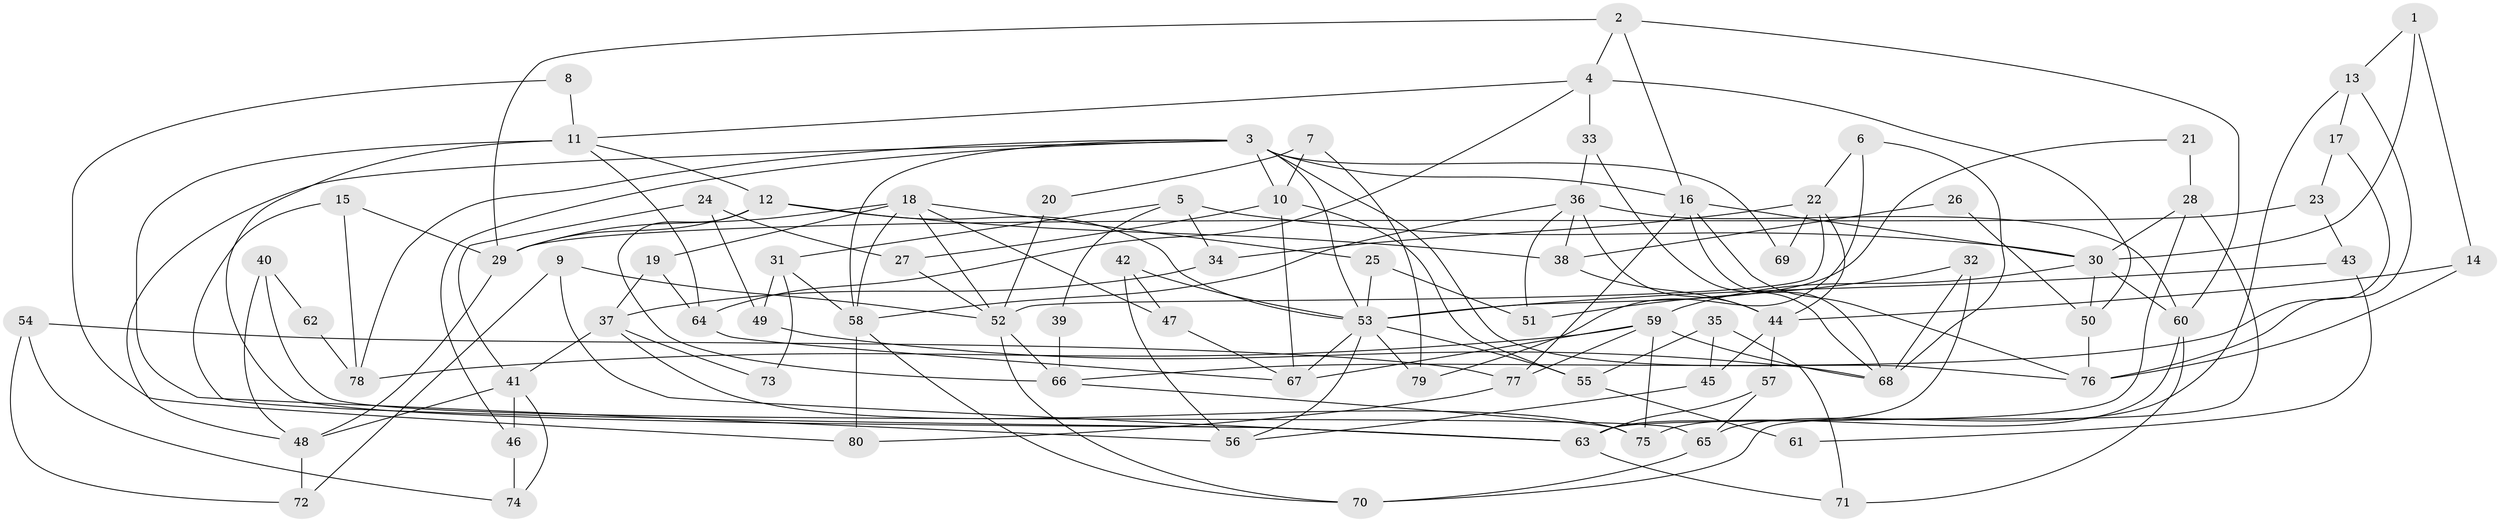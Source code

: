 // coarse degree distribution, {6: 0.2, 15: 0.04, 12: 0.12, 5: 0.08, 8: 0.08, 7: 0.04, 3: 0.28, 9: 0.04, 10: 0.04, 4: 0.04, 2: 0.04}
// Generated by graph-tools (version 1.1) at 2025/19/03/04/25 18:19:01]
// undirected, 80 vertices, 160 edges
graph export_dot {
graph [start="1"]
  node [color=gray90,style=filled];
  1;
  2;
  3;
  4;
  5;
  6;
  7;
  8;
  9;
  10;
  11;
  12;
  13;
  14;
  15;
  16;
  17;
  18;
  19;
  20;
  21;
  22;
  23;
  24;
  25;
  26;
  27;
  28;
  29;
  30;
  31;
  32;
  33;
  34;
  35;
  36;
  37;
  38;
  39;
  40;
  41;
  42;
  43;
  44;
  45;
  46;
  47;
  48;
  49;
  50;
  51;
  52;
  53;
  54;
  55;
  56;
  57;
  58;
  59;
  60;
  61;
  62;
  63;
  64;
  65;
  66;
  67;
  68;
  69;
  70;
  71;
  72;
  73;
  74;
  75;
  76;
  77;
  78;
  79;
  80;
  1 -- 13;
  1 -- 30;
  1 -- 14;
  2 -- 29;
  2 -- 4;
  2 -- 16;
  2 -- 60;
  3 -- 16;
  3 -- 78;
  3 -- 10;
  3 -- 46;
  3 -- 48;
  3 -- 53;
  3 -- 58;
  3 -- 69;
  3 -- 76;
  4 -- 11;
  4 -- 50;
  4 -- 33;
  4 -- 64;
  5 -- 30;
  5 -- 31;
  5 -- 34;
  5 -- 39;
  6 -- 22;
  6 -- 68;
  6 -- 79;
  7 -- 79;
  7 -- 10;
  7 -- 20;
  8 -- 80;
  8 -- 11;
  9 -- 63;
  9 -- 52;
  9 -- 72;
  10 -- 67;
  10 -- 27;
  10 -- 55;
  11 -- 56;
  11 -- 64;
  11 -- 12;
  11 -- 63;
  12 -- 53;
  12 -- 29;
  12 -- 38;
  12 -- 66;
  13 -- 76;
  13 -- 65;
  13 -- 17;
  14 -- 76;
  14 -- 44;
  15 -- 63;
  15 -- 29;
  15 -- 78;
  16 -- 68;
  16 -- 30;
  16 -- 76;
  16 -- 77;
  17 -- 66;
  17 -- 23;
  18 -- 29;
  18 -- 19;
  18 -- 25;
  18 -- 47;
  18 -- 52;
  18 -- 58;
  19 -- 37;
  19 -- 64;
  20 -- 52;
  21 -- 28;
  21 -- 53;
  22 -- 44;
  22 -- 52;
  22 -- 34;
  22 -- 69;
  23 -- 29;
  23 -- 43;
  24 -- 27;
  24 -- 41;
  24 -- 49;
  25 -- 53;
  25 -- 51;
  26 -- 38;
  26 -- 50;
  27 -- 52;
  28 -- 70;
  28 -- 30;
  28 -- 63;
  29 -- 48;
  30 -- 60;
  30 -- 50;
  30 -- 59;
  31 -- 49;
  31 -- 58;
  31 -- 73;
  32 -- 51;
  32 -- 63;
  32 -- 68;
  33 -- 36;
  33 -- 68;
  34 -- 37;
  35 -- 71;
  35 -- 45;
  35 -- 55;
  36 -- 44;
  36 -- 58;
  36 -- 38;
  36 -- 51;
  36 -- 60;
  37 -- 75;
  37 -- 41;
  37 -- 73;
  38 -- 44;
  39 -- 66;
  40 -- 65;
  40 -- 48;
  40 -- 62;
  41 -- 74;
  41 -- 46;
  41 -- 48;
  42 -- 53;
  42 -- 47;
  42 -- 56;
  43 -- 53;
  43 -- 61;
  44 -- 45;
  44 -- 57;
  45 -- 56;
  46 -- 74;
  47 -- 67;
  48 -- 72;
  49 -- 68;
  50 -- 76;
  52 -- 66;
  52 -- 70;
  53 -- 55;
  53 -- 56;
  53 -- 67;
  53 -- 79;
  54 -- 72;
  54 -- 77;
  54 -- 74;
  55 -- 61;
  57 -- 63;
  57 -- 65;
  58 -- 70;
  58 -- 80;
  59 -- 68;
  59 -- 67;
  59 -- 75;
  59 -- 77;
  59 -- 78;
  60 -- 71;
  60 -- 75;
  62 -- 78;
  63 -- 71;
  64 -- 67;
  65 -- 70;
  66 -- 75;
  77 -- 80;
}
